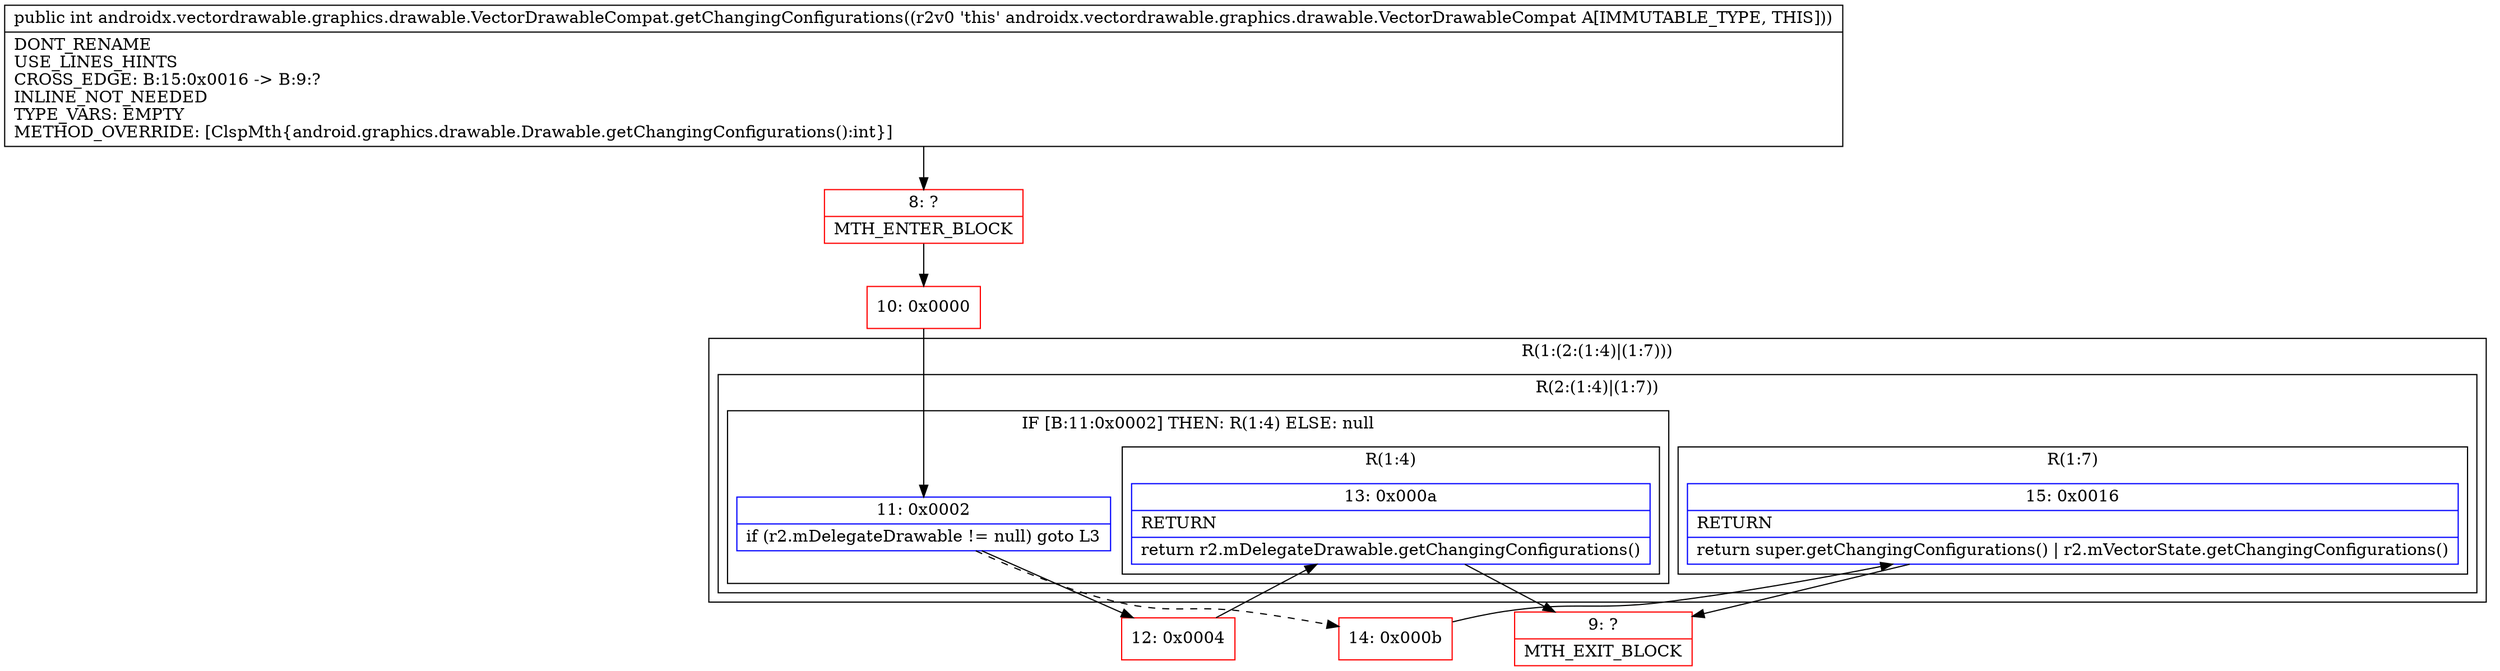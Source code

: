 digraph "CFG forandroidx.vectordrawable.graphics.drawable.VectorDrawableCompat.getChangingConfigurations()I" {
subgraph cluster_Region_135900569 {
label = "R(1:(2:(1:4)|(1:7)))";
node [shape=record,color=blue];
subgraph cluster_Region_1156204435 {
label = "R(2:(1:4)|(1:7))";
node [shape=record,color=blue];
subgraph cluster_IfRegion_2128746577 {
label = "IF [B:11:0x0002] THEN: R(1:4) ELSE: null";
node [shape=record,color=blue];
Node_11 [shape=record,label="{11\:\ 0x0002|if (r2.mDelegateDrawable != null) goto L3\l}"];
subgraph cluster_Region_1604058329 {
label = "R(1:4)";
node [shape=record,color=blue];
Node_13 [shape=record,label="{13\:\ 0x000a|RETURN\l|return r2.mDelegateDrawable.getChangingConfigurations()\l}"];
}
}
subgraph cluster_Region_447473622 {
label = "R(1:7)";
node [shape=record,color=blue];
Node_15 [shape=record,label="{15\:\ 0x0016|RETURN\l|return super.getChangingConfigurations() \| r2.mVectorState.getChangingConfigurations()\l}"];
}
}
}
Node_8 [shape=record,color=red,label="{8\:\ ?|MTH_ENTER_BLOCK\l}"];
Node_10 [shape=record,color=red,label="{10\:\ 0x0000}"];
Node_12 [shape=record,color=red,label="{12\:\ 0x0004}"];
Node_9 [shape=record,color=red,label="{9\:\ ?|MTH_EXIT_BLOCK\l}"];
Node_14 [shape=record,color=red,label="{14\:\ 0x000b}"];
MethodNode[shape=record,label="{public int androidx.vectordrawable.graphics.drawable.VectorDrawableCompat.getChangingConfigurations((r2v0 'this' androidx.vectordrawable.graphics.drawable.VectorDrawableCompat A[IMMUTABLE_TYPE, THIS]))  | DONT_RENAME\lUSE_LINES_HINTS\lCROSS_EDGE: B:15:0x0016 \-\> B:9:?\lINLINE_NOT_NEEDED\lTYPE_VARS: EMPTY\lMETHOD_OVERRIDE: [ClspMth\{android.graphics.drawable.Drawable.getChangingConfigurations():int\}]\l}"];
MethodNode -> Node_8;Node_11 -> Node_12;
Node_11 -> Node_14[style=dashed];
Node_13 -> Node_9;
Node_15 -> Node_9;
Node_8 -> Node_10;
Node_10 -> Node_11;
Node_12 -> Node_13;
Node_14 -> Node_15;
}

